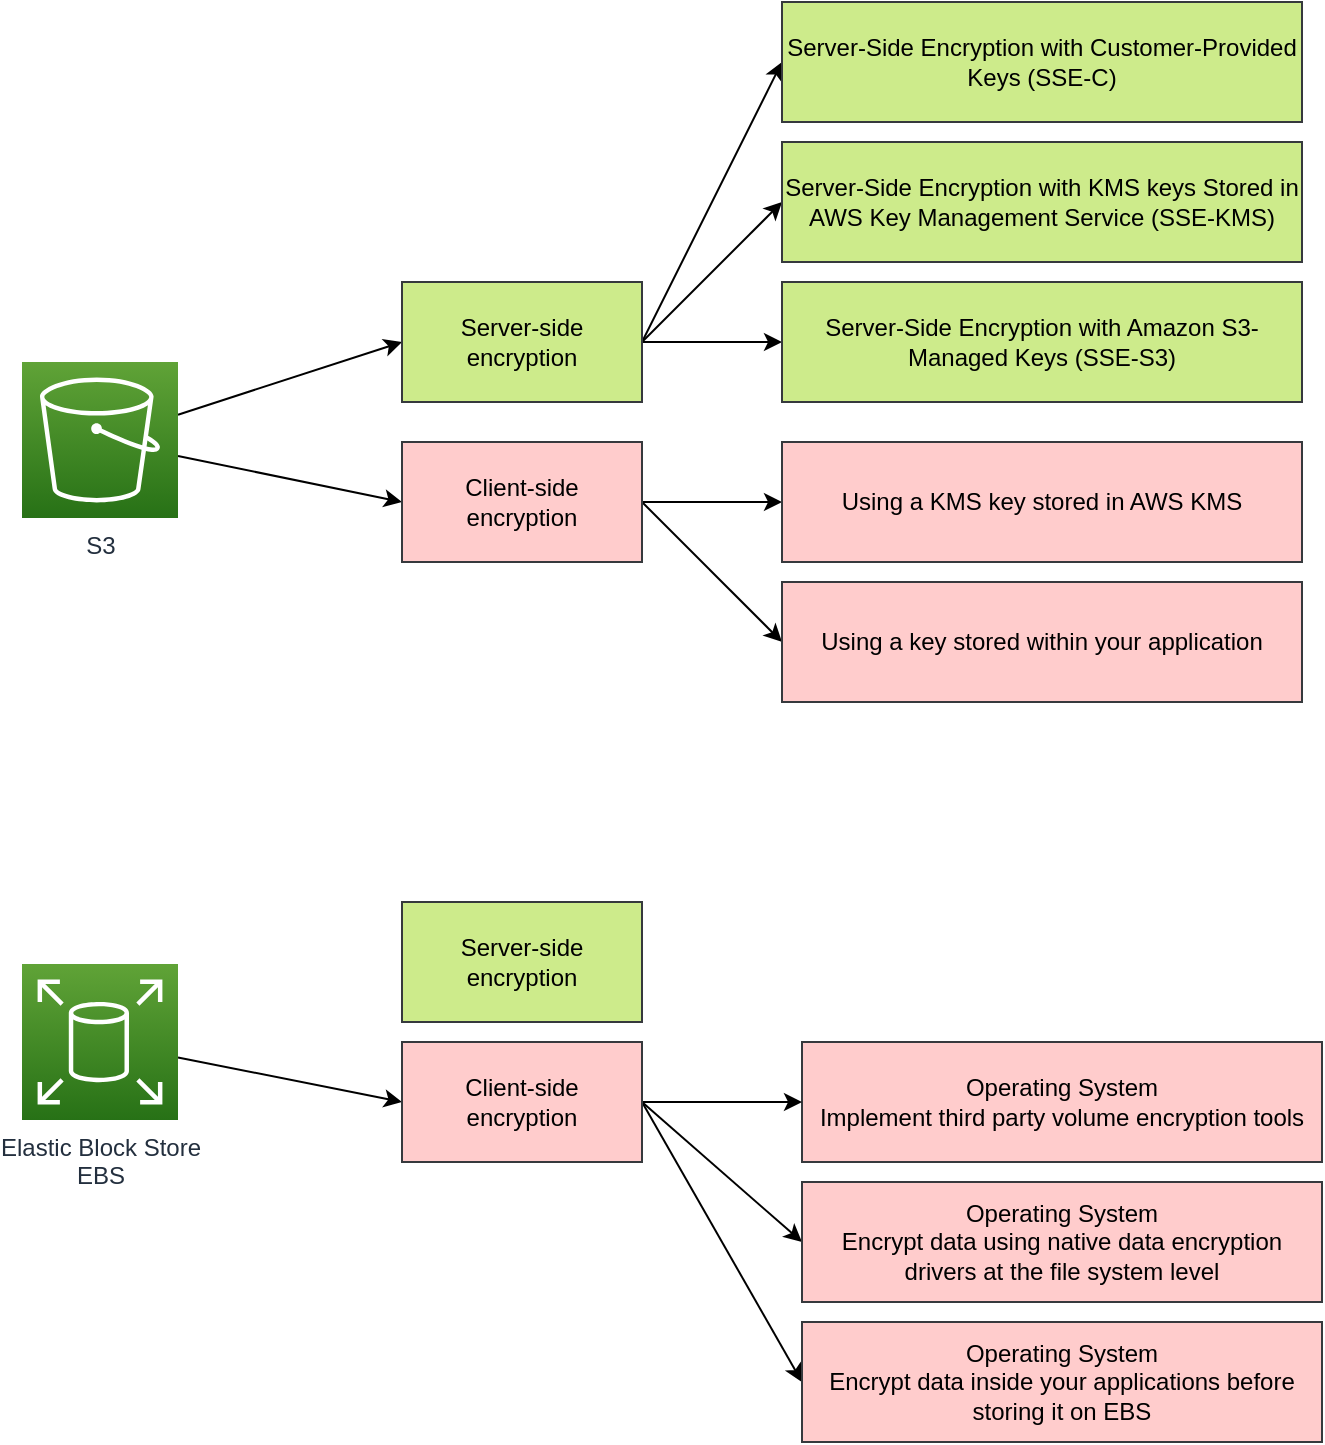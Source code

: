 <mxfile version="16.2.4" type="github" pages="2">
  <diagram id="1WQrzugM3mSanYjvC9MU" name="s3">
    <mxGraphModel dx="1422" dy="762" grid="1" gridSize="10" guides="1" tooltips="1" connect="1" arrows="1" fold="1" page="1" pageScale="1" pageWidth="850" pageHeight="1100" math="0" shadow="0">
      <root>
        <mxCell id="0" />
        <mxCell id="1" parent="0" />
        <mxCell id="lZhq6N-RLEPcpf46Ezwa-4" style="rounded=0;orthogonalLoop=1;jettySize=auto;html=1;entryX=0;entryY=0.5;entryDx=0;entryDy=0;" parent="1" source="lZhq6N-RLEPcpf46Ezwa-1" target="lZhq6N-RLEPcpf46Ezwa-2" edge="1">
          <mxGeometry relative="1" as="geometry" />
        </mxCell>
        <mxCell id="lZhq6N-RLEPcpf46Ezwa-5" style="rounded=0;orthogonalLoop=1;jettySize=auto;html=1;entryX=0;entryY=0.5;entryDx=0;entryDy=0;" parent="1" source="lZhq6N-RLEPcpf46Ezwa-1" target="lZhq6N-RLEPcpf46Ezwa-3" edge="1">
          <mxGeometry relative="1" as="geometry" />
        </mxCell>
        <mxCell id="lZhq6N-RLEPcpf46Ezwa-1" value="S3" style="sketch=0;points=[[0,0,0],[0.25,0,0],[0.5,0,0],[0.75,0,0],[1,0,0],[0,1,0],[0.25,1,0],[0.5,1,0],[0.75,1,0],[1,1,0],[0,0.25,0],[0,0.5,0],[0,0.75,0],[1,0.25,0],[1,0.5,0],[1,0.75,0]];outlineConnect=0;fontColor=#232F3E;gradientColor=#60A337;gradientDirection=north;fillColor=#277116;strokeColor=#ffffff;dashed=0;verticalLabelPosition=bottom;verticalAlign=top;align=center;html=1;fontSize=12;fontStyle=0;aspect=fixed;shape=mxgraph.aws4.resourceIcon;resIcon=mxgraph.aws4.s3;" parent="1" vertex="1">
          <mxGeometry x="110" y="210" width="78" height="78" as="geometry" />
        </mxCell>
        <mxCell id="lZhq6N-RLEPcpf46Ezwa-9" style="edgeStyle=none;rounded=0;orthogonalLoop=1;jettySize=auto;html=1;" parent="1" source="lZhq6N-RLEPcpf46Ezwa-2" target="lZhq6N-RLEPcpf46Ezwa-6" edge="1">
          <mxGeometry relative="1" as="geometry" />
        </mxCell>
        <mxCell id="lZhq6N-RLEPcpf46Ezwa-10" style="edgeStyle=none;rounded=0;orthogonalLoop=1;jettySize=auto;html=1;entryX=0;entryY=0.5;entryDx=0;entryDy=0;exitX=1;exitY=0.5;exitDx=0;exitDy=0;" parent="1" source="lZhq6N-RLEPcpf46Ezwa-2" target="lZhq6N-RLEPcpf46Ezwa-7" edge="1">
          <mxGeometry relative="1" as="geometry" />
        </mxCell>
        <mxCell id="lZhq6N-RLEPcpf46Ezwa-11" style="edgeStyle=none;rounded=0;orthogonalLoop=1;jettySize=auto;html=1;exitX=1;exitY=0.5;exitDx=0;exitDy=0;entryX=0;entryY=0.5;entryDx=0;entryDy=0;" parent="1" source="lZhq6N-RLEPcpf46Ezwa-2" target="lZhq6N-RLEPcpf46Ezwa-8" edge="1">
          <mxGeometry relative="1" as="geometry" />
        </mxCell>
        <mxCell id="lZhq6N-RLEPcpf46Ezwa-2" value="Server-side encryption" style="rounded=0;whiteSpace=wrap;html=1;fillColor=#cdeb8b;strokeColor=#36393d;" parent="1" vertex="1">
          <mxGeometry x="300" y="170" width="120" height="60" as="geometry" />
        </mxCell>
        <mxCell id="vLz8UkV1NEBNVL_q8OgP-3" style="edgeStyle=none;rounded=0;orthogonalLoop=1;jettySize=auto;html=1;exitX=1;exitY=0.5;exitDx=0;exitDy=0;entryX=0;entryY=0.5;entryDx=0;entryDy=0;" parent="1" source="lZhq6N-RLEPcpf46Ezwa-3" target="vLz8UkV1NEBNVL_q8OgP-1" edge="1">
          <mxGeometry relative="1" as="geometry" />
        </mxCell>
        <mxCell id="vLz8UkV1NEBNVL_q8OgP-4" style="edgeStyle=none;rounded=0;orthogonalLoop=1;jettySize=auto;html=1;exitX=1;exitY=0.5;exitDx=0;exitDy=0;entryX=0;entryY=0.5;entryDx=0;entryDy=0;" parent="1" source="lZhq6N-RLEPcpf46Ezwa-3" target="vLz8UkV1NEBNVL_q8OgP-2" edge="1">
          <mxGeometry relative="1" as="geometry" />
        </mxCell>
        <mxCell id="lZhq6N-RLEPcpf46Ezwa-3" value="Client-side &lt;br&gt;encryption" style="rounded=0;whiteSpace=wrap;html=1;fillColor=#ffcccc;strokeColor=#36393d;" parent="1" vertex="1">
          <mxGeometry x="300" y="250" width="120" height="60" as="geometry" />
        </mxCell>
        <mxCell id="lZhq6N-RLEPcpf46Ezwa-6" value="Server-Side Encryption with Amazon S3-Managed Keys (SSE-S3)" style="rounded=0;whiteSpace=wrap;html=1;fillColor=#cdeb8b;strokeColor=#36393d;" parent="1" vertex="1">
          <mxGeometry x="490" y="170" width="260" height="60" as="geometry" />
        </mxCell>
        <mxCell id="lZhq6N-RLEPcpf46Ezwa-7" value="Server-Side Encryption with KMS keys Stored in AWS Key Management Service (SSE-KMS)" style="rounded=0;whiteSpace=wrap;html=1;fillColor=#cdeb8b;strokeColor=#36393d;" parent="1" vertex="1">
          <mxGeometry x="490" y="100" width="260" height="60" as="geometry" />
        </mxCell>
        <mxCell id="lZhq6N-RLEPcpf46Ezwa-8" value="Server-Side Encryption with Customer-Provided Keys (SSE-C)" style="rounded=0;whiteSpace=wrap;html=1;fillColor=#cdeb8b;strokeColor=#36393d;" parent="1" vertex="1">
          <mxGeometry x="490" y="30" width="260" height="60" as="geometry" />
        </mxCell>
        <mxCell id="vLz8UkV1NEBNVL_q8OgP-1" value="Using a KMS key stored in AWS KMS" style="rounded=0;whiteSpace=wrap;html=1;fillColor=#ffcccc;strokeColor=#36393d;" parent="1" vertex="1">
          <mxGeometry x="490" y="250" width="260" height="60" as="geometry" />
        </mxCell>
        <mxCell id="vLz8UkV1NEBNVL_q8OgP-2" value="Using a key stored within your application" style="rounded=0;whiteSpace=wrap;html=1;fillColor=#ffcccc;strokeColor=#36393d;" parent="1" vertex="1">
          <mxGeometry x="490" y="320" width="260" height="60" as="geometry" />
        </mxCell>
        <mxCell id="xQW-PRk71p-FxTp6DC9D-8" style="rounded=0;orthogonalLoop=1;jettySize=auto;html=1;entryX=0;entryY=0.5;entryDx=0;entryDy=0;" parent="1" source="xQW-PRk71p-FxTp6DC9D-1" target="xQW-PRk71p-FxTp6DC9D-3" edge="1">
          <mxGeometry relative="1" as="geometry" />
        </mxCell>
        <mxCell id="xQW-PRk71p-FxTp6DC9D-1" value="Elastic Block Store&lt;br&gt;EBS" style="sketch=0;points=[[0,0,0],[0.25,0,0],[0.5,0,0],[0.75,0,0],[1,0,0],[0,1,0],[0.25,1,0],[0.5,1,0],[0.75,1,0],[1,1,0],[0,0.25,0],[0,0.5,0],[0,0.75,0],[1,0.25,0],[1,0.5,0],[1,0.75,0]];outlineConnect=0;fontColor=#232F3E;gradientColor=#60A337;gradientDirection=north;fillColor=#277116;strokeColor=#ffffff;dashed=0;verticalLabelPosition=bottom;verticalAlign=top;align=center;html=1;fontSize=12;fontStyle=0;aspect=fixed;shape=mxgraph.aws4.resourceIcon;resIcon=mxgraph.aws4.elastic_block_store;" parent="1" vertex="1">
          <mxGeometry x="110" y="511" width="78" height="78" as="geometry" />
        </mxCell>
        <mxCell id="xQW-PRk71p-FxTp6DC9D-2" value="&lt;div&gt;Operating System&lt;/div&gt;&lt;div&gt;Implement third party volume encryption tools&lt;/div&gt;" style="rounded=0;whiteSpace=wrap;html=1;fillColor=#ffcccc;strokeColor=#36393d;" parent="1" vertex="1">
          <mxGeometry x="500" y="550" width="260" height="60" as="geometry" />
        </mxCell>
        <mxCell id="xQW-PRk71p-FxTp6DC9D-9" style="edgeStyle=none;rounded=0;orthogonalLoop=1;jettySize=auto;html=1;entryX=0;entryY=0.5;entryDx=0;entryDy=0;" parent="1" source="xQW-PRk71p-FxTp6DC9D-3" target="xQW-PRk71p-FxTp6DC9D-2" edge="1">
          <mxGeometry relative="1" as="geometry" />
        </mxCell>
        <mxCell id="xQW-PRk71p-FxTp6DC9D-10" style="edgeStyle=none;rounded=0;orthogonalLoop=1;jettySize=auto;html=1;exitX=1;exitY=0.5;exitDx=0;exitDy=0;entryX=0;entryY=0.5;entryDx=0;entryDy=0;" parent="1" source="xQW-PRk71p-FxTp6DC9D-3" target="xQW-PRk71p-FxTp6DC9D-6" edge="1">
          <mxGeometry relative="1" as="geometry" />
        </mxCell>
        <mxCell id="xQW-PRk71p-FxTp6DC9D-11" style="edgeStyle=none;rounded=0;orthogonalLoop=1;jettySize=auto;html=1;exitX=1;exitY=0.5;exitDx=0;exitDy=0;entryX=0;entryY=0.5;entryDx=0;entryDy=0;" parent="1" source="xQW-PRk71p-FxTp6DC9D-3" target="xQW-PRk71p-FxTp6DC9D-7" edge="1">
          <mxGeometry relative="1" as="geometry" />
        </mxCell>
        <mxCell id="xQW-PRk71p-FxTp6DC9D-3" value="Client-side &lt;br&gt;encryption" style="rounded=0;whiteSpace=wrap;html=1;fillColor=#ffcccc;strokeColor=#36393d;" parent="1" vertex="1">
          <mxGeometry x="300" y="550" width="120" height="60" as="geometry" />
        </mxCell>
        <mxCell id="xQW-PRk71p-FxTp6DC9D-4" value="Server-side encryption" style="rounded=0;whiteSpace=wrap;html=1;fillColor=#cdeb8b;strokeColor=#36393d;" parent="1" vertex="1">
          <mxGeometry x="300" y="480" width="120" height="60" as="geometry" />
        </mxCell>
        <mxCell id="xQW-PRk71p-FxTp6DC9D-6" value="&lt;div&gt;Operating System&lt;/div&gt;&lt;div&gt;Encrypt data using native data encryption drivers at the file system level&lt;/div&gt;" style="rounded=0;whiteSpace=wrap;html=1;fillColor=#ffcccc;strokeColor=#36393d;" parent="1" vertex="1">
          <mxGeometry x="500" y="620" width="260" height="60" as="geometry" />
        </mxCell>
        <mxCell id="xQW-PRk71p-FxTp6DC9D-7" value="&lt;div&gt;Operating System&lt;/div&gt;&lt;div&gt;Encrypt data inside your applications before storing it on EBS&lt;/div&gt;" style="rounded=0;whiteSpace=wrap;html=1;fillColor=#ffcccc;strokeColor=#36393d;" parent="1" vertex="1">
          <mxGeometry x="500" y="690" width="260" height="60" as="geometry" />
        </mxCell>
      </root>
    </mxGraphModel>
  </diagram>
  <diagram id="KvdlzAdx4UgldQFySBEx" name="dynamodb">
    <mxGraphModel dx="1422" dy="762" grid="1" gridSize="10" guides="1" tooltips="1" connect="1" arrows="1" fold="1" page="1" pageScale="1" pageWidth="850" pageHeight="1100" math="0" shadow="0">
      <root>
        <mxCell id="S-RDuJc7DPPpoyYycBgv-0" />
        <mxCell id="S-RDuJc7DPPpoyYycBgv-1" parent="S-RDuJc7DPPpoyYycBgv-0" />
      </root>
    </mxGraphModel>
  </diagram>
</mxfile>
